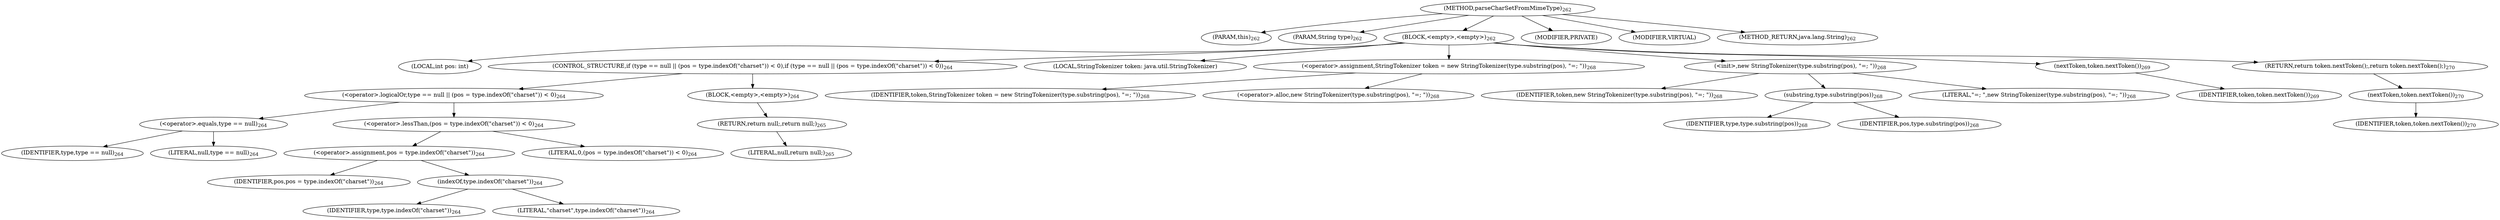 digraph "parseCharSetFromMimeType" {  
"744" [label = <(METHOD,parseCharSetFromMimeType)<SUB>262</SUB>> ]
"745" [label = <(PARAM,this)<SUB>262</SUB>> ]
"746" [label = <(PARAM,String type)<SUB>262</SUB>> ]
"747" [label = <(BLOCK,&lt;empty&gt;,&lt;empty&gt;)<SUB>262</SUB>> ]
"748" [label = <(LOCAL,int pos: int)> ]
"749" [label = <(CONTROL_STRUCTURE,if (type == null || (pos = type.indexOf(&quot;charset&quot;)) &lt; 0),if (type == null || (pos = type.indexOf(&quot;charset&quot;)) &lt; 0))<SUB>264</SUB>> ]
"750" [label = <(&lt;operator&gt;.logicalOr,type == null || (pos = type.indexOf(&quot;charset&quot;)) &lt; 0)<SUB>264</SUB>> ]
"751" [label = <(&lt;operator&gt;.equals,type == null)<SUB>264</SUB>> ]
"752" [label = <(IDENTIFIER,type,type == null)<SUB>264</SUB>> ]
"753" [label = <(LITERAL,null,type == null)<SUB>264</SUB>> ]
"754" [label = <(&lt;operator&gt;.lessThan,(pos = type.indexOf(&quot;charset&quot;)) &lt; 0)<SUB>264</SUB>> ]
"755" [label = <(&lt;operator&gt;.assignment,pos = type.indexOf(&quot;charset&quot;))<SUB>264</SUB>> ]
"756" [label = <(IDENTIFIER,pos,pos = type.indexOf(&quot;charset&quot;))<SUB>264</SUB>> ]
"757" [label = <(indexOf,type.indexOf(&quot;charset&quot;))<SUB>264</SUB>> ]
"758" [label = <(IDENTIFIER,type,type.indexOf(&quot;charset&quot;))<SUB>264</SUB>> ]
"759" [label = <(LITERAL,&quot;charset&quot;,type.indexOf(&quot;charset&quot;))<SUB>264</SUB>> ]
"760" [label = <(LITERAL,0,(pos = type.indexOf(&quot;charset&quot;)) &lt; 0)<SUB>264</SUB>> ]
"761" [label = <(BLOCK,&lt;empty&gt;,&lt;empty&gt;)<SUB>264</SUB>> ]
"762" [label = <(RETURN,return null;,return null;)<SUB>265</SUB>> ]
"763" [label = <(LITERAL,null,return null;)<SUB>265</SUB>> ]
"56" [label = <(LOCAL,StringTokenizer token: java.util.StringTokenizer)> ]
"764" [label = <(&lt;operator&gt;.assignment,StringTokenizer token = new StringTokenizer(type.substring(pos), &quot;=; &quot;))<SUB>268</SUB>> ]
"765" [label = <(IDENTIFIER,token,StringTokenizer token = new StringTokenizer(type.substring(pos), &quot;=; &quot;))<SUB>268</SUB>> ]
"766" [label = <(&lt;operator&gt;.alloc,new StringTokenizer(type.substring(pos), &quot;=; &quot;))<SUB>268</SUB>> ]
"767" [label = <(&lt;init&gt;,new StringTokenizer(type.substring(pos), &quot;=; &quot;))<SUB>268</SUB>> ]
"55" [label = <(IDENTIFIER,token,new StringTokenizer(type.substring(pos), &quot;=; &quot;))<SUB>268</SUB>> ]
"768" [label = <(substring,type.substring(pos))<SUB>268</SUB>> ]
"769" [label = <(IDENTIFIER,type,type.substring(pos))<SUB>268</SUB>> ]
"770" [label = <(IDENTIFIER,pos,type.substring(pos))<SUB>268</SUB>> ]
"771" [label = <(LITERAL,&quot;=; &quot;,new StringTokenizer(type.substring(pos), &quot;=; &quot;))<SUB>268</SUB>> ]
"772" [label = <(nextToken,token.nextToken())<SUB>269</SUB>> ]
"773" [label = <(IDENTIFIER,token,token.nextToken())<SUB>269</SUB>> ]
"774" [label = <(RETURN,return token.nextToken();,return token.nextToken();)<SUB>270</SUB>> ]
"775" [label = <(nextToken,token.nextToken())<SUB>270</SUB>> ]
"776" [label = <(IDENTIFIER,token,token.nextToken())<SUB>270</SUB>> ]
"777" [label = <(MODIFIER,PRIVATE)> ]
"778" [label = <(MODIFIER,VIRTUAL)> ]
"779" [label = <(METHOD_RETURN,java.lang.String)<SUB>262</SUB>> ]
  "744" -> "745" 
  "744" -> "746" 
  "744" -> "747" 
  "744" -> "777" 
  "744" -> "778" 
  "744" -> "779" 
  "747" -> "748" 
  "747" -> "749" 
  "747" -> "56" 
  "747" -> "764" 
  "747" -> "767" 
  "747" -> "772" 
  "747" -> "774" 
  "749" -> "750" 
  "749" -> "761" 
  "750" -> "751" 
  "750" -> "754" 
  "751" -> "752" 
  "751" -> "753" 
  "754" -> "755" 
  "754" -> "760" 
  "755" -> "756" 
  "755" -> "757" 
  "757" -> "758" 
  "757" -> "759" 
  "761" -> "762" 
  "762" -> "763" 
  "764" -> "765" 
  "764" -> "766" 
  "767" -> "55" 
  "767" -> "768" 
  "767" -> "771" 
  "768" -> "769" 
  "768" -> "770" 
  "772" -> "773" 
  "774" -> "775" 
  "775" -> "776" 
}
